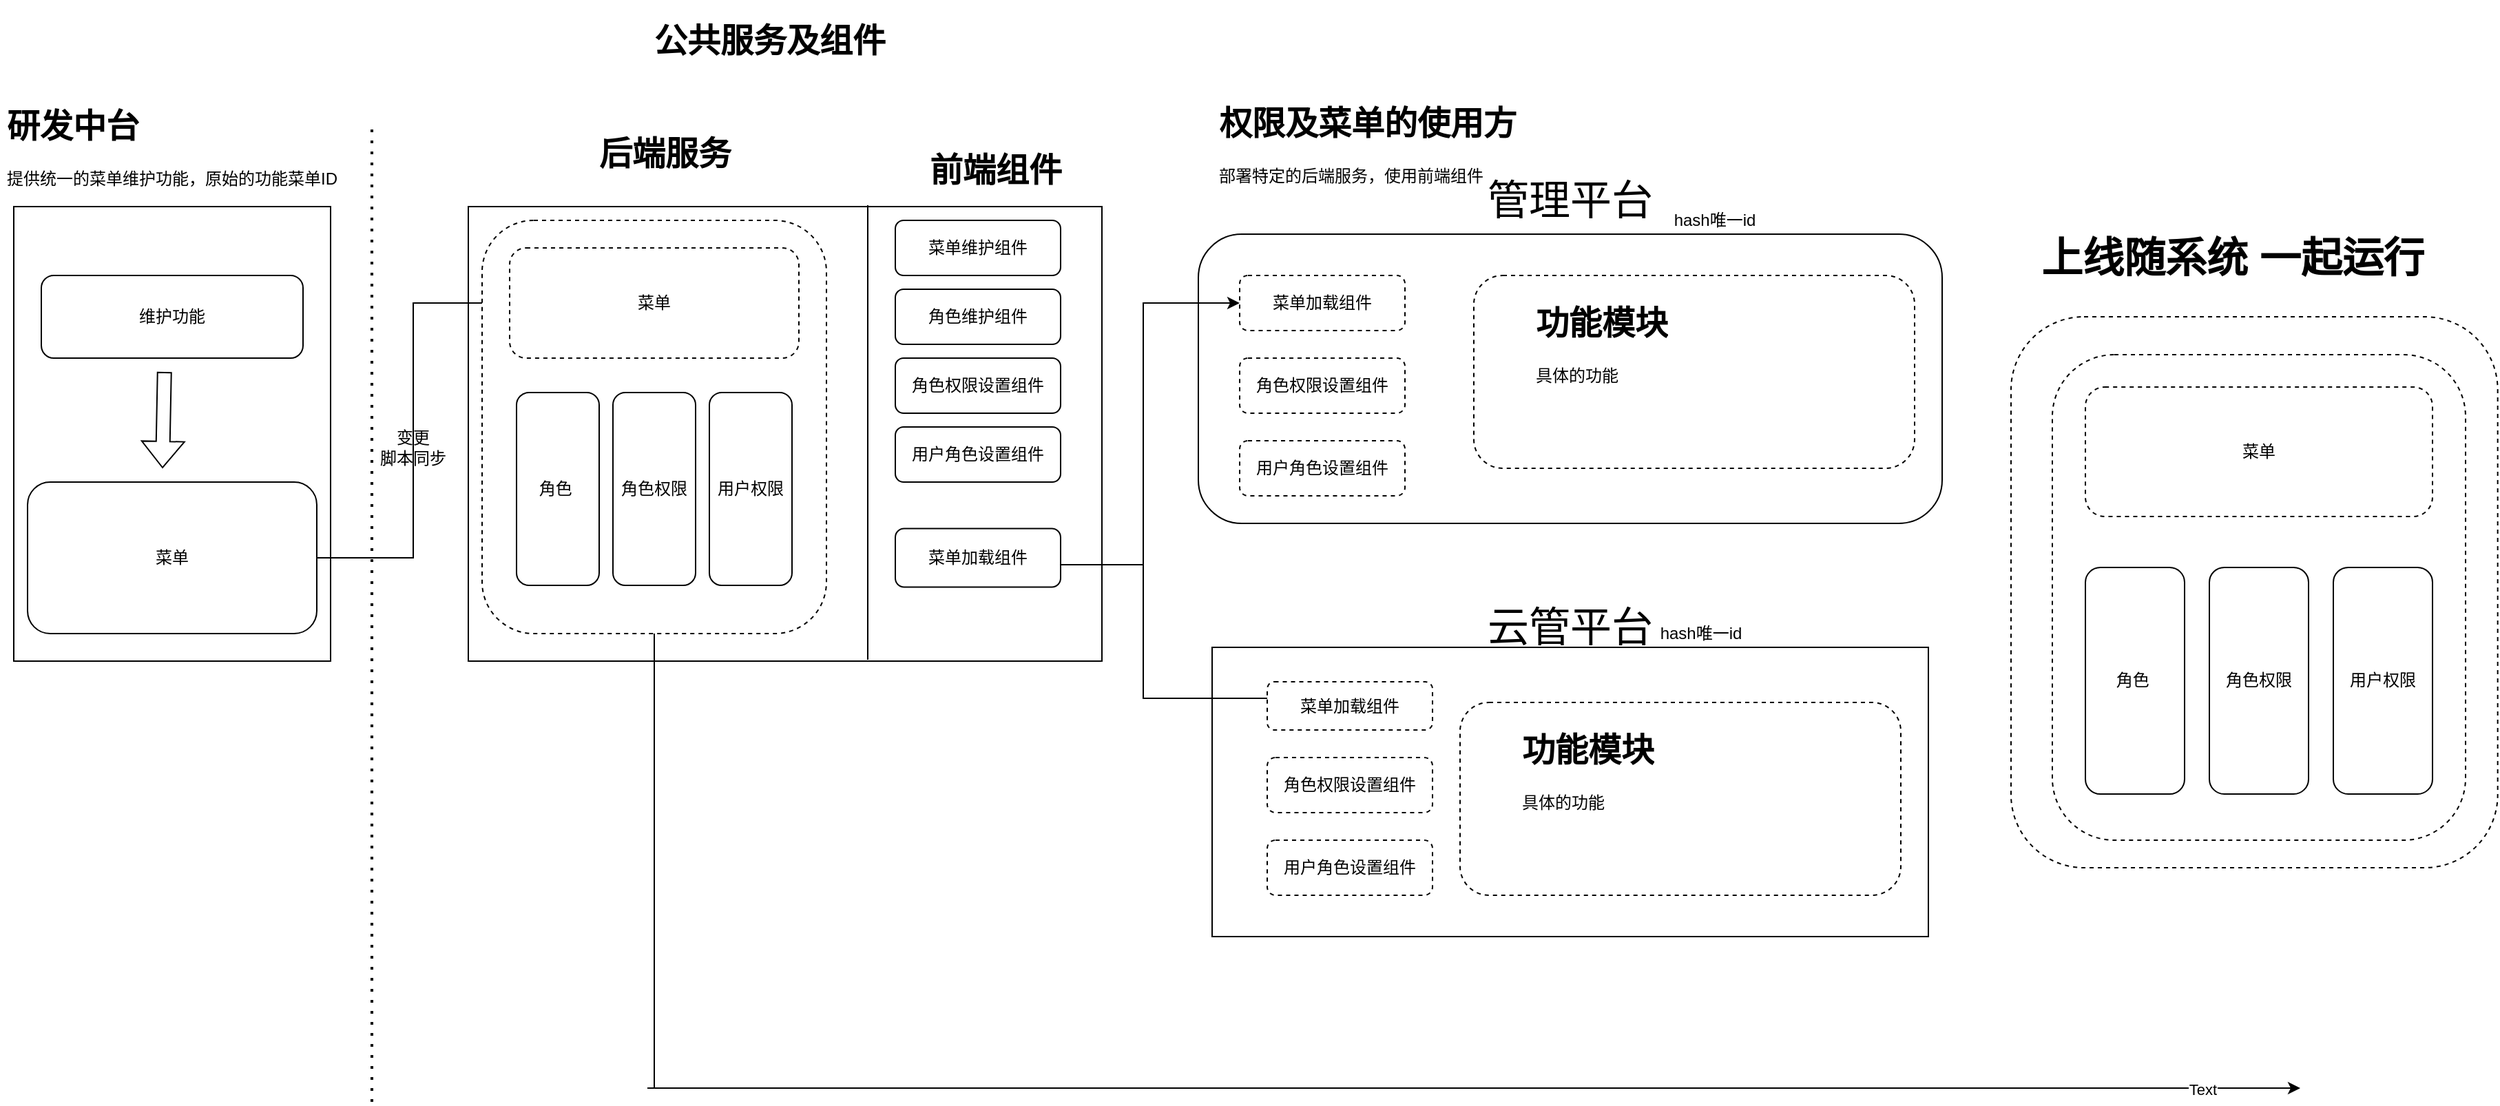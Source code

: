 <mxfile version="18.0.7" type="github">
  <diagram id="bURpGb17ZqjAIcp8gYNU" name="Page-1">
    <mxGraphModel dx="1164" dy="831" grid="1" gridSize="10" guides="1" tooltips="1" connect="1" arrows="1" fold="1" page="1" pageScale="1" pageWidth="827" pageHeight="1169" math="0" shadow="0">
      <root>
        <mxCell id="0" />
        <mxCell id="1" parent="0" />
        <mxCell id="RIX8hU53r9PgMsLvg3Ds-4" value="" style="rounded=0;whiteSpace=wrap;html=1;" parent="1" vertex="1">
          <mxGeometry x="580" y="240" width="460" height="330" as="geometry" />
        </mxCell>
        <mxCell id="kIe1R308I3wS3oBuVrrd-42" style="edgeStyle=orthogonalEdgeStyle;rounded=0;orthogonalLoop=1;jettySize=auto;html=1;fontSize=30;" parent="1" source="kIe1R308I3wS3oBuVrrd-40" edge="1">
          <mxGeometry relative="1" as="geometry">
            <mxPoint x="1910" y="880" as="targetPoint" />
            <Array as="points">
              <mxPoint x="715" y="880" />
              <mxPoint x="710" y="880" />
            </Array>
          </mxGeometry>
        </mxCell>
        <mxCell id="Xr9ccXARoI3-LC38zG-U-14" value="Text" style="edgeLabel;html=1;align=center;verticalAlign=middle;resizable=0;points=[];" vertex="1" connectable="0" parent="kIe1R308I3wS3oBuVrrd-42">
          <mxGeometry x="0.907" y="-1" relative="1" as="geometry">
            <mxPoint as="offset" />
          </mxGeometry>
        </mxCell>
        <mxCell id="kIe1R308I3wS3oBuVrrd-22" value="" style="rounded=0;whiteSpace=wrap;html=1;" parent="1" vertex="1">
          <mxGeometry x="1120" y="560" width="520" height="210" as="geometry" />
        </mxCell>
        <mxCell id="kIe1R308I3wS3oBuVrrd-24" value="" style="rounded=1;whiteSpace=wrap;html=1;" parent="1" vertex="1">
          <mxGeometry x="1110" y="260" width="540" height="210" as="geometry" />
        </mxCell>
        <mxCell id="RIX8hU53r9PgMsLvg3Ds-1" value="" style="rounded=0;whiteSpace=wrap;html=1;" parent="1" vertex="1">
          <mxGeometry x="250" y="240" width="230" height="330" as="geometry" />
        </mxCell>
        <mxCell id="RIX8hU53r9PgMsLvg3Ds-6" style="edgeStyle=orthogonalEdgeStyle;rounded=0;orthogonalLoop=1;jettySize=auto;html=1;entryX=0;entryY=0.5;entryDx=0;entryDy=0;" parent="1" source="RIX8hU53r9PgMsLvg3Ds-2" target="RIX8hU53r9PgMsLvg3Ds-5" edge="1">
          <mxGeometry relative="1" as="geometry" />
        </mxCell>
        <mxCell id="RIX8hU53r9PgMsLvg3Ds-2" value="菜单" style="rounded=1;whiteSpace=wrap;html=1;" parent="1" vertex="1">
          <mxGeometry x="260" y="440" width="210" height="110" as="geometry" />
        </mxCell>
        <mxCell id="kIe1R308I3wS3oBuVrrd-3" value="" style="endArrow=none;html=1;rounded=0;" parent="1" edge="1">
          <mxGeometry width="50" height="50" relative="1" as="geometry">
            <mxPoint x="870" y="239" as="sourcePoint" />
            <mxPoint x="870" y="569" as="targetPoint" />
          </mxGeometry>
        </mxCell>
        <mxCell id="kIe1R308I3wS3oBuVrrd-4" value="菜单维护组件" style="rounded=1;whiteSpace=wrap;html=1;" parent="1" vertex="1">
          <mxGeometry x="890" y="250" width="120" height="40" as="geometry" />
        </mxCell>
        <mxCell id="kIe1R308I3wS3oBuVrrd-7" value="角色维护组件" style="rounded=1;whiteSpace=wrap;html=1;" parent="1" vertex="1">
          <mxGeometry x="890" y="300" width="120" height="40" as="geometry" />
        </mxCell>
        <mxCell id="kIe1R308I3wS3oBuVrrd-8" value="角色权限设置组件" style="rounded=1;whiteSpace=wrap;html=1;" parent="1" vertex="1">
          <mxGeometry x="890" y="350" width="120" height="40" as="geometry" />
        </mxCell>
        <mxCell id="kIe1R308I3wS3oBuVrrd-29" style="edgeStyle=orthogonalEdgeStyle;rounded=0;orthogonalLoop=1;jettySize=auto;html=1;entryX=0;entryY=0.5;entryDx=0;entryDy=0;fontSize=30;" parent="1" source="kIe1R308I3wS3oBuVrrd-9" target="kIe1R308I3wS3oBuVrrd-28" edge="1">
          <mxGeometry relative="1" as="geometry">
            <Array as="points">
              <mxPoint x="1070" y="500" />
              <mxPoint x="1070" y="310" />
            </Array>
          </mxGeometry>
        </mxCell>
        <mxCell id="kIe1R308I3wS3oBuVrrd-31" style="edgeStyle=orthogonalEdgeStyle;rounded=0;orthogonalLoop=1;jettySize=auto;html=1;entryX=0;entryY=0.5;entryDx=0;entryDy=0;fontSize=30;" parent="1" source="kIe1R308I3wS3oBuVrrd-9" target="kIe1R308I3wS3oBuVrrd-30" edge="1">
          <mxGeometry relative="1" as="geometry">
            <Array as="points">
              <mxPoint x="1070" y="500" />
              <mxPoint x="1070" y="597" />
              <mxPoint x="1190" y="597" />
            </Array>
          </mxGeometry>
        </mxCell>
        <mxCell id="kIe1R308I3wS3oBuVrrd-9" value="菜单加载组件" style="rounded=1;whiteSpace=wrap;html=1;" parent="1" vertex="1">
          <mxGeometry x="890" y="473.75" width="120" height="42.5" as="geometry" />
        </mxCell>
        <mxCell id="kIe1R308I3wS3oBuVrrd-10" value="&lt;h1&gt;公共服务及组件&lt;/h1&gt;" style="text;html=1;strokeColor=none;fillColor=none;spacing=5;spacingTop=-20;whiteSpace=wrap;overflow=hidden;rounded=0;" parent="1" vertex="1">
          <mxGeometry x="710" y="100" width="230" height="40" as="geometry" />
        </mxCell>
        <mxCell id="kIe1R308I3wS3oBuVrrd-11" value="维护功能" style="rounded=1;whiteSpace=wrap;html=1;" parent="1" vertex="1">
          <mxGeometry x="270" y="290" width="190" height="60" as="geometry" />
        </mxCell>
        <mxCell id="kIe1R308I3wS3oBuVrrd-12" value="" style="shape=flexArrow;endArrow=classic;html=1;rounded=0;" parent="1" edge="1">
          <mxGeometry width="50" height="50" relative="1" as="geometry">
            <mxPoint x="359.38" y="360" as="sourcePoint" />
            <mxPoint x="358" y="430" as="targetPoint" />
          </mxGeometry>
        </mxCell>
        <mxCell id="kIe1R308I3wS3oBuVrrd-15" value="&lt;h1&gt;研发中台&lt;/h1&gt;&lt;p&gt;提供统一的菜单维护功能，原始的功能菜单ID&lt;/p&gt;" style="text;html=1;strokeColor=none;fillColor=none;spacing=5;spacingTop=-20;whiteSpace=wrap;overflow=hidden;rounded=0;" parent="1" vertex="1">
          <mxGeometry x="240" y="162" width="270" height="70" as="geometry" />
        </mxCell>
        <mxCell id="kIe1R308I3wS3oBuVrrd-16" value="变更&lt;br&gt;脚本同步" style="text;html=1;strokeColor=none;fillColor=none;align=center;verticalAlign=middle;whiteSpace=wrap;rounded=0;" parent="1" vertex="1">
          <mxGeometry x="500" y="400" width="80" height="30" as="geometry" />
        </mxCell>
        <mxCell id="kIe1R308I3wS3oBuVrrd-18" value="" style="endArrow=none;dashed=1;html=1;dashPattern=1 3;strokeWidth=2;rounded=0;entryX=1;entryY=0.25;entryDx=0;entryDy=0;" parent="1" target="kIe1R308I3wS3oBuVrrd-15" edge="1">
          <mxGeometry width="50" height="50" relative="1" as="geometry">
            <mxPoint x="510" y="890" as="sourcePoint" />
            <mxPoint x="550" y="720" as="targetPoint" />
          </mxGeometry>
        </mxCell>
        <mxCell id="kIe1R308I3wS3oBuVrrd-21" value="&lt;h1&gt;权限及菜单的使用方&lt;/h1&gt;&lt;p&gt;部署特定的后端服务，使用前端组件&lt;/p&gt;&lt;p&gt;.&lt;/p&gt;" style="text;html=1;strokeColor=none;fillColor=none;spacing=5;spacingTop=-20;whiteSpace=wrap;overflow=hidden;rounded=0;" parent="1" vertex="1">
          <mxGeometry x="1120" y="160" width="450" height="70" as="geometry" />
        </mxCell>
        <mxCell id="kIe1R308I3wS3oBuVrrd-26" value="管理平台" style="text;html=1;strokeColor=none;fillColor=none;align=center;verticalAlign=middle;whiteSpace=wrap;rounded=0;fontSize=30;" parent="1" vertex="1">
          <mxGeometry x="1160" y="220" width="440" height="30" as="geometry" />
        </mxCell>
        <mxCell id="kIe1R308I3wS3oBuVrrd-27" value="云管平台" style="text;html=1;strokeColor=none;fillColor=none;align=center;verticalAlign=middle;whiteSpace=wrap;rounded=0;fontSize=30;" parent="1" vertex="1">
          <mxGeometry x="1120" y="530" width="520" height="30" as="geometry" />
        </mxCell>
        <mxCell id="kIe1R308I3wS3oBuVrrd-28" value="菜单加载组件" style="rounded=1;whiteSpace=wrap;html=1;dashed=1;" parent="1" vertex="1">
          <mxGeometry x="1140" y="290" width="120" height="40" as="geometry" />
        </mxCell>
        <mxCell id="kIe1R308I3wS3oBuVrrd-30" value="菜单加载组件" style="rounded=1;whiteSpace=wrap;html=1;dashed=1;" parent="1" vertex="1">
          <mxGeometry x="1160" y="585" width="120" height="35" as="geometry" />
        </mxCell>
        <mxCell id="kIe1R308I3wS3oBuVrrd-32" value="" style="rounded=1;whiteSpace=wrap;html=1;dashed=1;fontSize=30;" parent="1" vertex="1">
          <mxGeometry x="1700" y="320" width="353.33" height="400" as="geometry" />
        </mxCell>
        <mxCell id="kIe1R308I3wS3oBuVrrd-38" value="上线随系统 一起运行" style="text;html=1;strokeColor=none;fillColor=none;spacing=5;spacingTop=-20;whiteSpace=wrap;overflow=hidden;rounded=0;dashed=1;fontSize=30;fontStyle=1" parent="1" vertex="1">
          <mxGeometry x="1716.67" y="270" width="320" height="40" as="geometry" />
        </mxCell>
        <mxCell id="Xr9ccXARoI3-LC38zG-U-1" value="hash唯一id" style="text;html=1;strokeColor=none;fillColor=none;align=center;verticalAlign=middle;whiteSpace=wrap;rounded=0;" vertex="1" parent="1">
          <mxGeometry x="1440" y="240" width="90" height="20" as="geometry" />
        </mxCell>
        <mxCell id="Xr9ccXARoI3-LC38zG-U-2" value="hash唯一id" style="text;html=1;strokeColor=none;fillColor=none;align=center;verticalAlign=middle;whiteSpace=wrap;rounded=0;" vertex="1" parent="1">
          <mxGeometry x="1430" y="540" width="90" height="20" as="geometry" />
        </mxCell>
        <mxCell id="Xr9ccXARoI3-LC38zG-U-3" value="角色权限设置组件" style="rounded=1;whiteSpace=wrap;html=1;dashed=1;" vertex="1" parent="1">
          <mxGeometry x="1140" y="350" width="120" height="40" as="geometry" />
        </mxCell>
        <mxCell id="Xr9ccXARoI3-LC38zG-U-4" value="角色权限设置组件" style="rounded=1;whiteSpace=wrap;html=1;dashed=1;" vertex="1" parent="1">
          <mxGeometry x="1160" y="640" width="120" height="40" as="geometry" />
        </mxCell>
        <mxCell id="Xr9ccXARoI3-LC38zG-U-5" value="用户角色设置组件" style="rounded=1;whiteSpace=wrap;html=1;" vertex="1" parent="1">
          <mxGeometry x="890" y="400" width="120" height="40" as="geometry" />
        </mxCell>
        <mxCell id="Xr9ccXARoI3-LC38zG-U-6" value="用户角色设置组件" style="rounded=1;whiteSpace=wrap;html=1;dashed=1;" vertex="1" parent="1">
          <mxGeometry x="1140" y="410" width="120" height="40" as="geometry" />
        </mxCell>
        <mxCell id="Xr9ccXARoI3-LC38zG-U-7" value="用户角色设置组件" style="rounded=1;whiteSpace=wrap;html=1;dashed=1;" vertex="1" parent="1">
          <mxGeometry x="1160" y="700" width="120" height="40" as="geometry" />
        </mxCell>
        <mxCell id="Xr9ccXARoI3-LC38zG-U-10" value="" style="group" vertex="1" connectable="0" parent="1">
          <mxGeometry x="1310" y="290" width="320" height="140" as="geometry" />
        </mxCell>
        <mxCell id="Xr9ccXARoI3-LC38zG-U-8" value="" style="rounded=1;whiteSpace=wrap;html=1;dashed=1;" vertex="1" parent="Xr9ccXARoI3-LC38zG-U-10">
          <mxGeometry width="320" height="140" as="geometry" />
        </mxCell>
        <mxCell id="Xr9ccXARoI3-LC38zG-U-9" value="&lt;h1&gt;功能模块&lt;/h1&gt;&lt;p&gt;具体的功能&lt;/p&gt;" style="text;html=1;strokeColor=none;fillColor=none;spacing=5;spacingTop=-20;whiteSpace=wrap;overflow=hidden;rounded=0;dashed=1;" vertex="1" parent="Xr9ccXARoI3-LC38zG-U-10">
          <mxGeometry x="40" y="15" width="270" height="120" as="geometry" />
        </mxCell>
        <mxCell id="Xr9ccXARoI3-LC38zG-U-11" value="" style="group" vertex="1" connectable="0" parent="1">
          <mxGeometry x="1300" y="600" width="320" height="140" as="geometry" />
        </mxCell>
        <mxCell id="Xr9ccXARoI3-LC38zG-U-12" value="" style="rounded=1;whiteSpace=wrap;html=1;dashed=1;" vertex="1" parent="Xr9ccXARoI3-LC38zG-U-11">
          <mxGeometry width="320" height="140" as="geometry" />
        </mxCell>
        <mxCell id="Xr9ccXARoI3-LC38zG-U-13" value="&lt;h1&gt;功能模块&lt;/h1&gt;&lt;p&gt;具体的功能&lt;/p&gt;" style="text;html=1;strokeColor=none;fillColor=none;spacing=5;spacingTop=-20;whiteSpace=wrap;overflow=hidden;rounded=0;dashed=1;" vertex="1" parent="Xr9ccXARoI3-LC38zG-U-11">
          <mxGeometry x="40" y="15" width="270" height="120" as="geometry" />
        </mxCell>
        <mxCell id="Xr9ccXARoI3-LC38zG-U-15" value="&lt;h1&gt;前端组件&lt;/h1&gt;&lt;p&gt;&lt;br&gt;&lt;/p&gt;" style="text;html=1;strokeColor=none;fillColor=none;spacing=5;spacingTop=-20;whiteSpace=wrap;overflow=hidden;rounded=0;dashed=1;" vertex="1" parent="1">
          <mxGeometry x="910" y="194" width="110" height="38" as="geometry" />
        </mxCell>
        <mxCell id="Xr9ccXARoI3-LC38zG-U-16" value="&lt;h1&gt;后端服务&lt;/h1&gt;&lt;p&gt;&lt;br&gt;&lt;/p&gt;" style="text;html=1;strokeColor=none;fillColor=none;spacing=5;spacingTop=-20;whiteSpace=wrap;overflow=hidden;rounded=0;dashed=1;" vertex="1" parent="1">
          <mxGeometry x="670" y="182" width="110" height="38" as="geometry" />
        </mxCell>
        <mxCell id="Xr9ccXARoI3-LC38zG-U-18" value="" style="group" vertex="1" connectable="0" parent="1">
          <mxGeometry x="590" y="250" width="250" height="300" as="geometry" />
        </mxCell>
        <mxCell id="Xr9ccXARoI3-LC38zG-U-20" value="" style="group" vertex="1" connectable="0" parent="Xr9ccXARoI3-LC38zG-U-18">
          <mxGeometry width="250" height="300" as="geometry" />
        </mxCell>
        <mxCell id="kIe1R308I3wS3oBuVrrd-40" value="" style="rounded=1;whiteSpace=wrap;html=1;dashed=1;fontSize=30;" parent="Xr9ccXARoI3-LC38zG-U-20" vertex="1">
          <mxGeometry width="250" height="300" as="geometry" />
        </mxCell>
        <mxCell id="RIX8hU53r9PgMsLvg3Ds-5" value="菜单" style="rounded=1;whiteSpace=wrap;html=1;dashed=1;" parent="Xr9ccXARoI3-LC38zG-U-20" vertex="1">
          <mxGeometry x="20" y="20" width="210" height="80" as="geometry" />
        </mxCell>
        <mxCell id="kIe1R308I3wS3oBuVrrd-1" value="角色&amp;nbsp;" style="rounded=1;whiteSpace=wrap;html=1;" parent="Xr9ccXARoI3-LC38zG-U-20" vertex="1">
          <mxGeometry x="25" y="125" width="60" height="140" as="geometry" />
        </mxCell>
        <mxCell id="kIe1R308I3wS3oBuVrrd-2" value="角色权限" style="rounded=1;whiteSpace=wrap;html=1;" parent="Xr9ccXARoI3-LC38zG-U-20" vertex="1">
          <mxGeometry x="95" y="125" width="60" height="140" as="geometry" />
        </mxCell>
        <mxCell id="Xr9ccXARoI3-LC38zG-U-17" value="用户权限" style="rounded=1;whiteSpace=wrap;html=1;" vertex="1" parent="Xr9ccXARoI3-LC38zG-U-20">
          <mxGeometry x="165" y="125" width="60" height="140" as="geometry" />
        </mxCell>
        <mxCell id="Xr9ccXARoI3-LC38zG-U-21" value="" style="group" vertex="1" connectable="0" parent="1">
          <mxGeometry x="1730" y="347.5" width="300" height="352.5" as="geometry" />
        </mxCell>
        <mxCell id="Xr9ccXARoI3-LC38zG-U-22" value="" style="group" vertex="1" connectable="0" parent="Xr9ccXARoI3-LC38zG-U-21">
          <mxGeometry width="300" height="352.5" as="geometry" />
        </mxCell>
        <mxCell id="Xr9ccXARoI3-LC38zG-U-23" value="" style="rounded=1;whiteSpace=wrap;html=1;dashed=1;fontSize=30;" vertex="1" parent="Xr9ccXARoI3-LC38zG-U-22">
          <mxGeometry width="300" height="352.5" as="geometry" />
        </mxCell>
        <mxCell id="Xr9ccXARoI3-LC38zG-U-24" value="菜单" style="rounded=1;whiteSpace=wrap;html=1;dashed=1;" vertex="1" parent="Xr9ccXARoI3-LC38zG-U-22">
          <mxGeometry x="24" y="23.5" width="252.0" height="94.0" as="geometry" />
        </mxCell>
        <mxCell id="Xr9ccXARoI3-LC38zG-U-25" value="角色&amp;nbsp;" style="rounded=1;whiteSpace=wrap;html=1;" vertex="1" parent="Xr9ccXARoI3-LC38zG-U-22">
          <mxGeometry x="24.0" y="154.505" width="72.0" height="164.5" as="geometry" />
        </mxCell>
        <mxCell id="Xr9ccXARoI3-LC38zG-U-26" value="角色权限" style="rounded=1;whiteSpace=wrap;html=1;" vertex="1" parent="Xr9ccXARoI3-LC38zG-U-22">
          <mxGeometry x="114.0" y="154.495" width="72.0" height="164.5" as="geometry" />
        </mxCell>
        <mxCell id="Xr9ccXARoI3-LC38zG-U-27" value="用户权限" style="rounded=1;whiteSpace=wrap;html=1;" vertex="1" parent="Xr9ccXARoI3-LC38zG-U-22">
          <mxGeometry x="204.0" y="154.495" width="72.0" height="164.5" as="geometry" />
        </mxCell>
      </root>
    </mxGraphModel>
  </diagram>
</mxfile>
